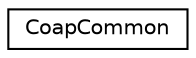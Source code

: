 digraph "Graphical Class Hierarchy"
{
  edge [fontname="Helvetica",fontsize="10",labelfontname="Helvetica",labelfontsize="10"];
  node [fontname="Helvetica",fontsize="10",shape=record];
  rankdir="LR";
  Node0 [label="CoapCommon",height=0.2,width=0.4,color="black", fillcolor="white", style="filled",URL="$classCoapCommon.html"];
}
